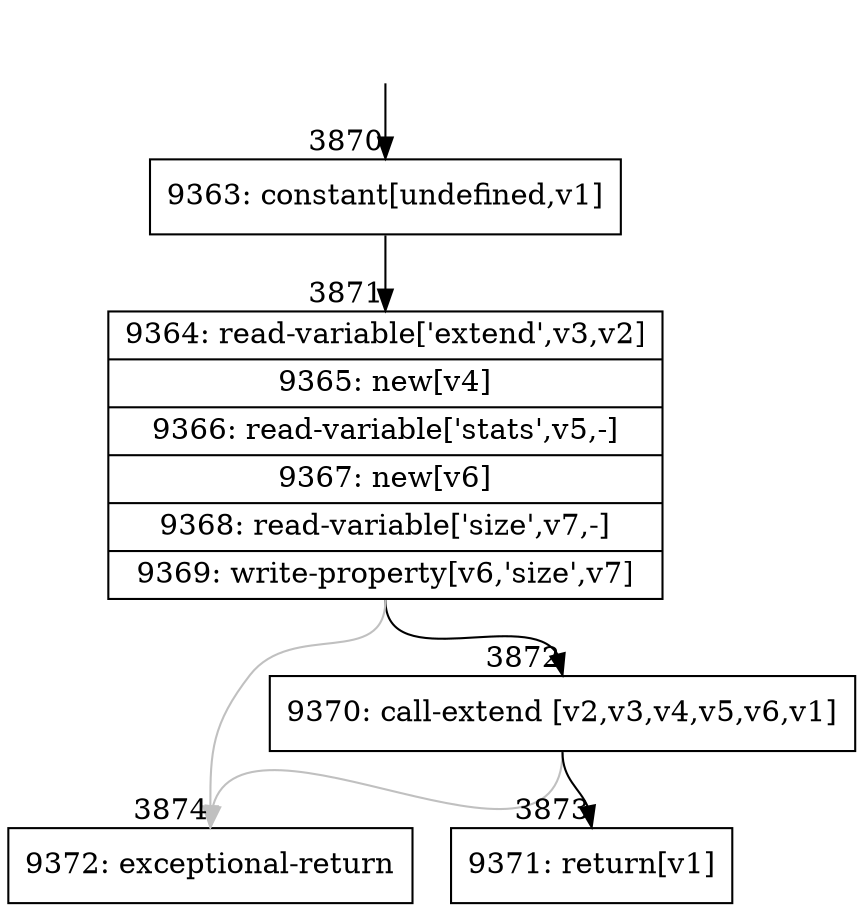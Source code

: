 digraph {
rankdir="TD"
BB_entry326[shape=none,label=""];
BB_entry326 -> BB3870 [tailport=s, headport=n, headlabel="    3870"]
BB3870 [shape=record label="{9363: constant[undefined,v1]}" ] 
BB3870 -> BB3871 [tailport=s, headport=n, headlabel="      3871"]
BB3871 [shape=record label="{9364: read-variable['extend',v3,v2]|9365: new[v4]|9366: read-variable['stats',v5,-]|9367: new[v6]|9368: read-variable['size',v7,-]|9369: write-property[v6,'size',v7]}" ] 
BB3871 -> BB3872 [tailport=s, headport=n, headlabel="      3872"]
BB3871 -> BB3874 [tailport=s, headport=n, color=gray, headlabel="      3874"]
BB3872 [shape=record label="{9370: call-extend [v2,v3,v4,v5,v6,v1]}" ] 
BB3872 -> BB3873 [tailport=s, headport=n, headlabel="      3873"]
BB3872 -> BB3874 [tailport=s, headport=n, color=gray]
BB3873 [shape=record label="{9371: return[v1]}" ] 
BB3874 [shape=record label="{9372: exceptional-return}" ] 
//#$~ 5982
}
